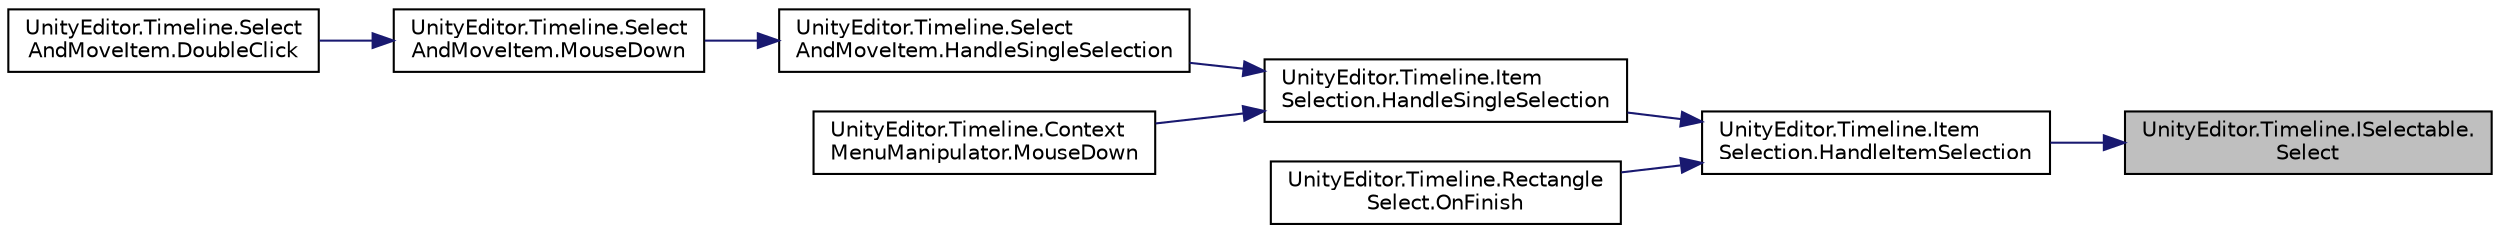 digraph "UnityEditor.Timeline.ISelectable.Select"
{
 // LATEX_PDF_SIZE
  edge [fontname="Helvetica",fontsize="10",labelfontname="Helvetica",labelfontsize="10"];
  node [fontname="Helvetica",fontsize="10",shape=record];
  rankdir="RL";
  Node1 [label="UnityEditor.Timeline.ISelectable.\lSelect",height=0.2,width=0.4,color="black", fillcolor="grey75", style="filled", fontcolor="black",tooltip=" "];
  Node1 -> Node2 [dir="back",color="midnightblue",fontsize="10",style="solid",fontname="Helvetica"];
  Node2 [label="UnityEditor.Timeline.Item\lSelection.HandleItemSelection",height=0.2,width=0.4,color="black", fillcolor="white", style="filled",URL="$class_unity_editor_1_1_timeline_1_1_item_selection.html#aa0eeca0ebc436b2511ef3e37376d509b",tooltip=" "];
  Node2 -> Node3 [dir="back",color="midnightblue",fontsize="10",style="solid",fontname="Helvetica"];
  Node3 [label="UnityEditor.Timeline.Item\lSelection.HandleSingleSelection",height=0.2,width=0.4,color="black", fillcolor="white", style="filled",URL="$class_unity_editor_1_1_timeline_1_1_item_selection.html#ab1740c69f7eb3963c7d93cd7b8107424",tooltip=" "];
  Node3 -> Node4 [dir="back",color="midnightblue",fontsize="10",style="solid",fontname="Helvetica"];
  Node4 [label="UnityEditor.Timeline.Select\lAndMoveItem.HandleSingleSelection",height=0.2,width=0.4,color="black", fillcolor="white", style="filled",URL="$class_unity_editor_1_1_timeline_1_1_select_and_move_item.html#a04b273f754178b24e89f6ff24ec8c85a",tooltip=" "];
  Node4 -> Node5 [dir="back",color="midnightblue",fontsize="10",style="solid",fontname="Helvetica"];
  Node5 [label="UnityEditor.Timeline.Select\lAndMoveItem.MouseDown",height=0.2,width=0.4,color="black", fillcolor="white", style="filled",URL="$class_unity_editor_1_1_timeline_1_1_select_and_move_item.html#ad4020ba581b92bfb5b9f7b2cb4f31b08",tooltip=" "];
  Node5 -> Node6 [dir="back",color="midnightblue",fontsize="10",style="solid",fontname="Helvetica"];
  Node6 [label="UnityEditor.Timeline.Select\lAndMoveItem.DoubleClick",height=0.2,width=0.4,color="black", fillcolor="white", style="filled",URL="$class_unity_editor_1_1_timeline_1_1_select_and_move_item.html#acc43f51dc81e97926496cbcd5f3d0056",tooltip=" "];
  Node3 -> Node7 [dir="back",color="midnightblue",fontsize="10",style="solid",fontname="Helvetica"];
  Node7 [label="UnityEditor.Timeline.Context\lMenuManipulator.MouseDown",height=0.2,width=0.4,color="black", fillcolor="white", style="filled",URL="$class_unity_editor_1_1_timeline_1_1_context_menu_manipulator.html#a3af32a2571754ce38b232d7aeffb35ab",tooltip=" "];
  Node2 -> Node8 [dir="back",color="midnightblue",fontsize="10",style="solid",fontname="Helvetica"];
  Node8 [label="UnityEditor.Timeline.Rectangle\lSelect.OnFinish",height=0.2,width=0.4,color="black", fillcolor="white", style="filled",URL="$class_unity_editor_1_1_timeline_1_1_rectangle_select.html#a4a74c5e4cc4d85f045989de9bd64cd09",tooltip=" "];
}
